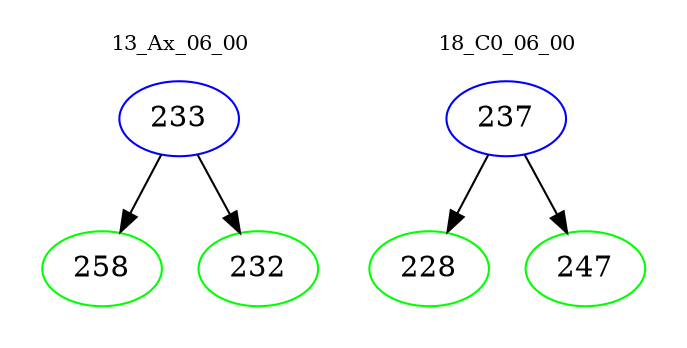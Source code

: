 digraph{
subgraph cluster_0 {
color = white
label = "13_Ax_06_00";
fontsize=10;
T0_233 [label="233", color="blue"]
T0_233 -> T0_258 [color="black"]
T0_258 [label="258", color="green"]
T0_233 -> T0_232 [color="black"]
T0_232 [label="232", color="green"]
}
subgraph cluster_1 {
color = white
label = "18_C0_06_00";
fontsize=10;
T1_237 [label="237", color="blue"]
T1_237 -> T1_228 [color="black"]
T1_228 [label="228", color="green"]
T1_237 -> T1_247 [color="black"]
T1_247 [label="247", color="green"]
}
}
